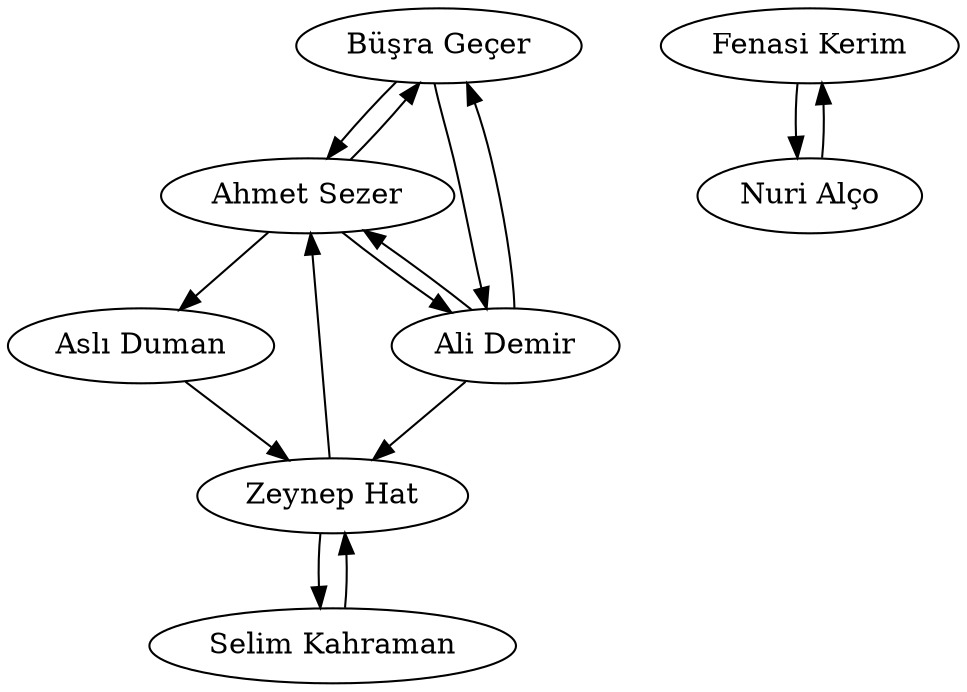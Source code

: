 digraph {
	krr [label="Büşra Geçer"]
	ukq [label="Ahmet Sezer"]
	rvo [label="Fenasi Kerim"]
	ska [label="Nuri Alço"]
	jbp [label="Zeynep Hat"]
	neg [label="Aslı Duman"]
	vdz [label="Ali Demir"]
	vax [label="Selim Kahraman"]
		krr -> ukq
		krr -> vdz
		ukq -> neg
		ukq -> krr
		ukq -> vdz
		rvo -> ska
		ska -> rvo
		jbp -> vax
		jbp -> ukq
		neg -> jbp
		vdz -> krr
		vdz -> jbp
		vdz -> ukq
		vax -> jbp
}